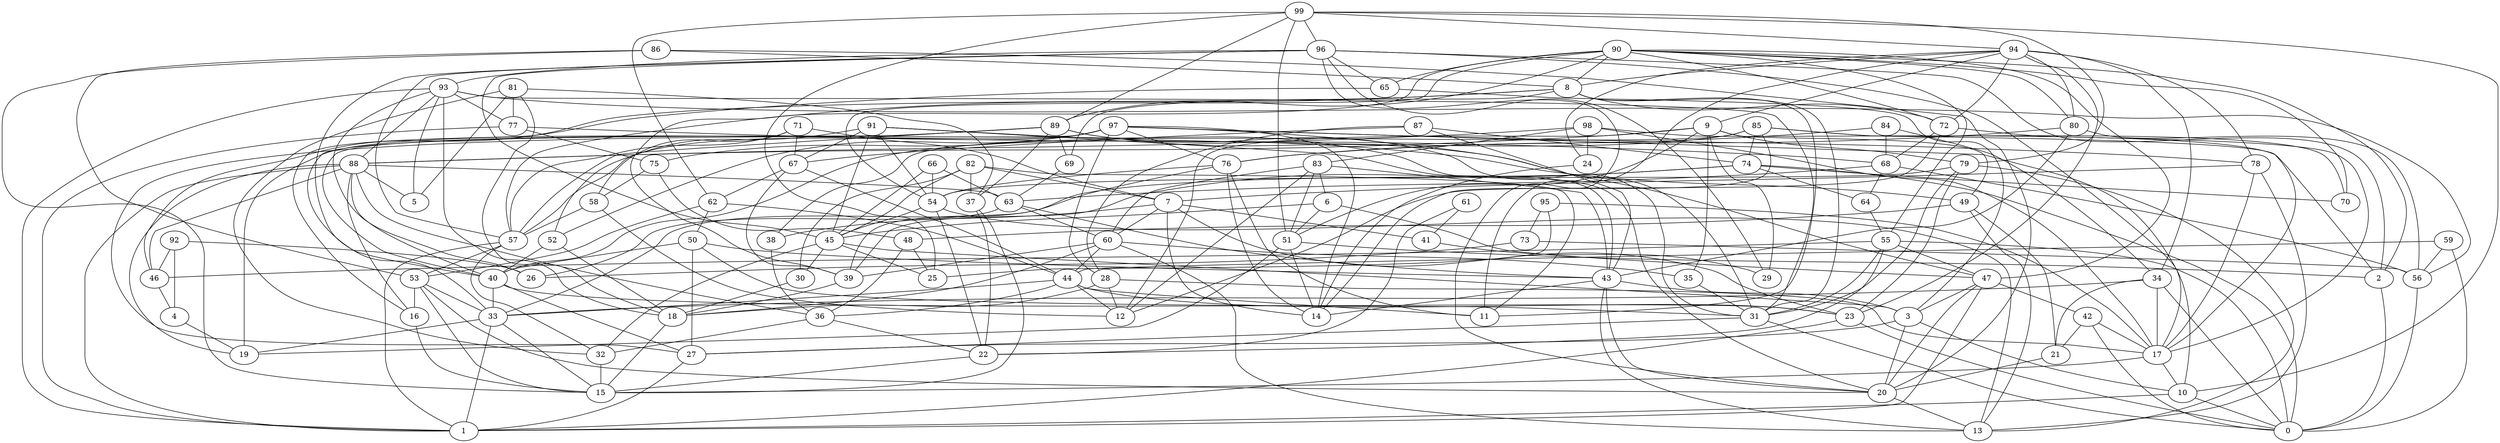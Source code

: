 digraph GG_graph {

subgraph G_graph {
edge [color = black]
"54" -> "45" [dir = none]
"54" -> "22" [dir = none]
"61" -> "41" [dir = none]
"61" -> "22" [dir = none]
"64" -> "55" [dir = none]
"63" -> "60" [dir = none]
"63" -> "43" [dir = none]
"63" -> "26" [dir = none]
"77" -> "1" [dir = none]
"23" -> "0" [dir = none]
"23" -> "1" [dir = none]
"60" -> "44" [dir = none]
"60" -> "13" [dir = none]
"60" -> "18" [dir = none]
"60" -> "35" [dir = none]
"40" -> "23" [dir = none]
"34" -> "33" [dir = none]
"34" -> "17" [dir = none]
"2" -> "0" [dir = none]
"3" -> "27" [dir = none]
"3" -> "20" [dir = none]
"55" -> "47" [dir = none]
"55" -> "0" [dir = none]
"62" -> "50" [dir = none]
"79" -> "31" [dir = none]
"53" -> "16" [dir = none]
"53" -> "20" [dir = none]
"90" -> "65" [dir = none]
"90" -> "70" [dir = none]
"90" -> "8" [dir = none]
"90" -> "54" [dir = none]
"90" -> "72" [dir = none]
"90" -> "2" [dir = none]
"90" -> "55" [dir = none]
"86" -> "8" [dir = none]
"86" -> "53" [dir = none]
"86" -> "15" [dir = none]
"86" -> "20" [dir = none]
"20" -> "13" [dir = none]
"59" -> "44" [dir = none]
"59" -> "0" [dir = none]
"59" -> "56" [dir = none]
"50" -> "43" [dir = none]
"50" -> "27" [dir = none]
"67" -> "44" [dir = none]
"67" -> "62" [dir = none]
"49" -> "48" [dir = none]
"49" -> "21" [dir = none]
"39" -> "18" [dir = none]
"73" -> "26" [dir = none]
"73" -> "56" [dir = none]
"88" -> "63" [dir = none]
"88" -> "40" [dir = none]
"88" -> "5" [dir = none]
"88" -> "1" [dir = none]
"88" -> "46" [dir = none]
"88" -> "16" [dir = none]
"36" -> "32" [dir = none]
"36" -> "22" [dir = none]
"78" -> "7" [dir = none]
"85" -> "74" [dir = none]
"85" -> "70" [dir = none]
"85" -> "40" [dir = none]
"85" -> "14" [dir = none]
"85" -> "38" [dir = none]
"22" -> "15" [dir = none]
"17" -> "15" [dir = none]
"17" -> "10" [dir = none]
"72" -> "68" [dir = none]
"75" -> "58" [dir = none]
"75" -> "48" [dir = none]
"82" -> "45" [dir = none]
"82" -> "7" [dir = none]
"98" -> "2" [dir = none]
"98" -> "17" [dir = none]
"89" -> "57" [dir = none]
"89" -> "33" [dir = none]
"89" -> "31" [dir = none]
"89" -> "27" [dir = none]
"89" -> "37" [dir = none]
"89" -> "47" [dir = none]
"48" -> "25" [dir = none]
"48" -> "36" [dir = none]
"71" -> "57" [dir = none]
"71" -> "7" [dir = none]
"92" -> "46" [dir = none]
"92" -> "26" [dir = none]
"92" -> "4" [dir = none]
"93" -> "56" [dir = none]
"93" -> "88" [dir = none]
"93" -> "31" [dir = none]
"93" -> "26" [dir = none]
"93" -> "77" [dir = none]
"93" -> "1" [dir = none]
"93" -> "18" [dir = none]
"93" -> "5" [dir = none]
"9" -> "12" [dir = none]
"9" -> "29" [dir = none]
"9" -> "49" [dir = none]
"9" -> "88" [dir = none]
"9" -> "35" [dir = none]
"68" -> "63" [dir = none]
"97" -> "10" [dir = none]
"97" -> "19" [dir = none]
"97" -> "28" [dir = none]
"97" -> "31" [dir = none]
"97" -> "14" [dir = none]
"97" -> "40" [dir = none]
"97" -> "52" [dir = none]
"97" -> "57" [dir = none]
"97" -> "78" [dir = none]
"45" -> "30" [dir = none]
"45" -> "32" [dir = none]
"57" -> "32" [dir = none]
"57" -> "1" [dir = none]
"31" -> "27" [dir = none]
"65" -> "16" [dir = none]
"7" -> "38" [dir = none]
"7" -> "23" [dir = none]
"7" -> "41" [dir = none]
"91" -> "20" [dir = none]
"91" -> "67" [dir = none]
"91" -> "43" [dir = none]
"91" -> "49" [dir = none]
"91" -> "52" [dir = none]
"46" -> "4" [dir = none]
"37" -> "22" [dir = none]
"32" -> "15" [dir = none]
"16" -> "15" [dir = none]
"43" -> "13" [dir = none]
"43" -> "3" [dir = none]
"96" -> "57" [dir = none]
"96" -> "20" [dir = none]
"96" -> "40" [dir = none]
"96" -> "29" [dir = none]
"96" -> "17" [dir = none]
"96" -> "45" [dir = none]
"47" -> "42" [dir = none]
"42" -> "21" [dir = none]
"42" -> "0" [dir = none]
"80" -> "56" [dir = none]
"80" -> "76" [dir = none]
"41" -> "29" [dir = none]
"28" -> "17" [dir = none]
"28" -> "12" [dir = none]
"18" -> "15" [dir = none]
"30" -> "18" [dir = none]
"58" -> "12" [dir = none]
"58" -> "57" [dir = none]
"84" -> "34" [dir = none]
"84" -> "76" [dir = none]
"76" -> "14" [dir = none]
"76" -> "11" [dir = none]
"74" -> "33" [dir = none]
"74" -> "0" [dir = none]
"74" -> "70" [dir = none]
"74" -> "39" [dir = none]
"74" -> "64" [dir = none]
"87" -> "43" [dir = none]
"87" -> "28" [dir = none]
"66" -> "54" [dir = none]
"66" -> "63" [dir = none]
"66" -> "45" [dir = none]
"83" -> "43" [dir = none]
"83" -> "51" [dir = none]
"51" -> "19" [dir = none]
"24" -> "14" [dir = none]
"94" -> "72" [dir = none]
"94" -> "34" [dir = none]
"94" -> "9" [dir = none]
"94" -> "23" [dir = none]
"94" -> "11" [dir = none]
"94" -> "78" [dir = none]
"94" -> "24" [dir = none]
"8" -> "31" [dir = none]
"8" -> "11" [dir = none]
"8" -> "69" [dir = none]
"8" -> "46" [dir = none]
"35" -> "31" [dir = none]
"44" -> "12" [dir = none]
"44" -> "33" [dir = none]
"99" -> "51" [dir = none]
"99" -> "79" [dir = none]
"99" -> "94" [dir = none]
"99" -> "89" [dir = none]
"99" -> "96" [dir = none]
"99" -> "25" [dir = none]
"6" -> "45" [dir = none]
"6" -> "47" [dir = none]
"33" -> "1" [dir = none]
"33" -> "19" [dir = none]
"69" -> "63" [dir = none]
"95" -> "25" [dir = none]
"95" -> "17" [dir = none]
"95" -> "73" [dir = none]
"81" -> "37" [dir = none]
"81" -> "5" [dir = none]
"81" -> "18" [dir = none]
"79" -> "23" [dir = none]
"99" -> "62" [dir = none]
"27" -> "1" [dir = none]
"53" -> "33" [dir = none]
"87" -> "67" [dir = none]
"37" -> "15" [dir = none]
"90" -> "39" [dir = none]
"44" -> "36" [dir = none]
"62" -> "44" [dir = none]
"50" -> "31" [dir = none]
"71" -> "58" [dir = none]
"45" -> "25" [dir = none]
"34" -> "0" [dir = none]
"82" -> "37" [dir = none]
"81" -> "77" [dir = none]
"98" -> "83" [dir = none]
"28" -> "18" [dir = none]
"98" -> "88" [dir = none]
"72" -> "12" [dir = none]
"3" -> "10" [dir = none]
"81" -> "32" [dir = none]
"53" -> "15" [dir = none]
"68" -> "64" [dir = none]
"68" -> "56" [dir = none]
"65" -> "3" [dir = none]
"90" -> "47" [dir = none]
"50" -> "40" [dir = none]
"55" -> "31" [dir = none]
"6" -> "51" [dir = none]
"79" -> "54" [dir = none]
"96" -> "93" [dir = none]
"40" -> "27" [dir = none]
"88" -> "36" [dir = none]
"42" -> "17" [dir = none]
"97" -> "75" [dir = none]
"83" -> "6" [dir = none]
"9" -> "51" [dir = none]
"72" -> "17" [dir = none]
"78" -> "13" [dir = none]
"90" -> "80" [dir = none]
"49" -> "13" [dir = none]
"91" -> "54" [dir = none]
"47" -> "3" [dir = none]
"67" -> "39" [dir = none]
"44" -> "11" [dir = none]
"99" -> "10" [dir = none]
"79" -> "13" [dir = none]
"31" -> "0" [dir = none]
"96" -> "2" [dir = none]
"47" -> "1" [dir = none]
"43" -> "14" [dir = none]
"57" -> "53" [dir = none]
"52" -> "40" [dir = none]
"77" -> "75" [dir = none]
"71" -> "67" [dir = none]
"33" -> "15" [dir = none]
"56" -> "0" [dir = none]
"83" -> "12" [dir = none]
"10" -> "0" [dir = none]
"62" -> "53" [dir = none]
"52" -> "18" [dir = none]
"54" -> "13" [dir = none]
"77" -> "68" [dir = none]
"94" -> "8" [dir = none]
"45" -> "3" [dir = none]
"40" -> "33" [dir = none]
"51" -> "14" [dir = none]
"85" -> "17" [dir = none]
"8" -> "72" [dir = none]
"55" -> "22" [dir = none]
"94" -> "80" [dir = none]
"90" -> "89" [dir = none]
"78" -> "17" [dir = none]
"80" -> "43" [dir = none]
"83" -> "60" [dir = none]
"9" -> "79" [dir = none]
"89" -> "69" [dir = none]
"87" -> "74" [dir = none]
"84" -> "68" [dir = none]
"55" -> "46" [dir = none]
"97" -> "76" [dir = none]
"7" -> "60" [dir = none]
"8" -> "57" [dir = none]
"82" -> "30" [dir = none]
"4" -> "19" [dir = none]
"98" -> "24" [dir = none]
"43" -> "20" [dir = none]
"96" -> "65" [dir = none]
"38" -> "36" [dir = none]
"10" -> "1" [dir = none]
"82" -> "11" [dir = none]
"47" -> "20" [dir = none]
"51" -> "2" [dir = none]
"44" -> "23" [dir = none]
"7" -> "14" [dir = none]
"34" -> "21" [dir = none]
"60" -> "39" [dir = none]
"91" -> "45" [dir = none]
"88" -> "19" [dir = none]
"76" -> "54" [dir = none]
"21" -> "20" [dir = none]
"76" -> "39" [dir = none]
}

}
